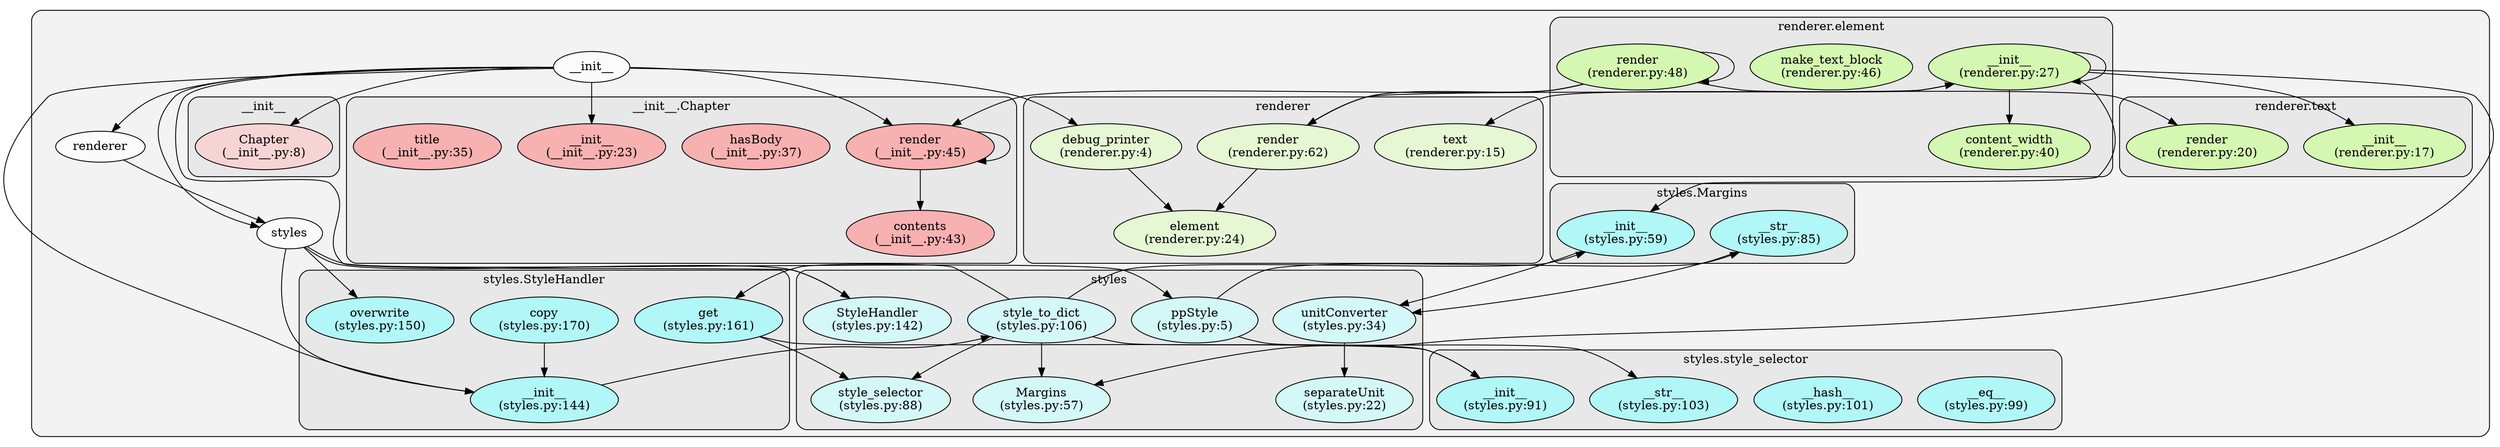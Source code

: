 digraph G {
    graph [rankdir=TB, clusterrank="local"];
    subgraph cluster_G {

        graph [style="filled,rounded",fillcolor="#80808018", label=""];
        __init__ [label="__init__", style="filled", fillcolor="#ffffffb2", fontcolor="#000000", group="0"];
        renderer [label="renderer", style="filled", fillcolor="#ffffffb2", fontcolor="#000000", group="1"];
        styles [label="styles", style="filled", fillcolor="#ffffffb2", fontcolor="#000000", group="2"];
        subgraph cluster___init__ {

            graph [style="filled,rounded",fillcolor="#80808018", label="__init__"];
            __init____Chapter [label="Chapter\n(__init__.py:8)", style="filled", fillcolor="#feccccb2", fontcolor="#000000", group="0"];
        }
        subgraph cluster___init____Chapter {

            graph [style="filled,rounded",fillcolor="#80808018", label="__init__.Chapter"];
            __init____Chapter____init__ [label="__init__\n(__init__.py:23)", style="filled", fillcolor="#ff9999b2", fontcolor="#000000", group="0"];
        }
        subgraph cluster___init____Chapter {

            graph [style="filled,rounded",fillcolor="#80808018", label="__init__.Chapter"];
            __init____Chapter__contents [label="contents\n(__init__.py:43)", style="filled", fillcolor="#ff9999b2", fontcolor="#000000", group="0"];
        }
        subgraph cluster___init____Chapter {

            graph [style="filled,rounded",fillcolor="#80808018", label="__init__.Chapter"];
            __init____Chapter__hasBody [label="hasBody\n(__init__.py:37)", style="filled", fillcolor="#ff9999b2", fontcolor="#000000", group="0"];
        }
        subgraph cluster___init____Chapter {

            graph [style="filled,rounded",fillcolor="#80808018", label="__init__.Chapter"];
            __init____Chapter__render [label="render\n(__init__.py:45)", style="filled", fillcolor="#ff9999b2", fontcolor="#000000", group="0"];
        }
        subgraph cluster___init____Chapter {

            graph [style="filled,rounded",fillcolor="#80808018", label="__init__.Chapter"];
            __init____Chapter__title [label="title\n(__init__.py:35)", style="filled", fillcolor="#ff9999b2", fontcolor="#000000", group="0"];
        }
        subgraph cluster_renderer {

            graph [style="filled,rounded",fillcolor="#80808018", label="renderer"];
            renderer__debug_printer [label="debug_printer\n(renderer.py:4)", style="filled", fillcolor="#e5feccb2", fontcolor="#000000", group="1"];
        }
        subgraph cluster_renderer {

            graph [style="filled,rounded",fillcolor="#80808018", label="renderer"];
            renderer__element [label="element\n(renderer.py:24)", style="filled", fillcolor="#e5feccb2", fontcolor="#000000", group="1"];
        }
        subgraph cluster_renderer {

            graph [style="filled,rounded",fillcolor="#80808018", label="renderer"];
            renderer__render [label="render\n(renderer.py:62)", style="filled", fillcolor="#e5feccb2", fontcolor="#000000", group="1"];
        }
        subgraph cluster_renderer {

            graph [style="filled,rounded",fillcolor="#80808018", label="renderer"];
            renderer__text [label="text\n(renderer.py:15)", style="filled", fillcolor="#e5feccb2", fontcolor="#000000", group="1"];
        }
        subgraph cluster_renderer__element {

            graph [style="filled,rounded",fillcolor="#80808018", label="renderer.element"];
            renderer__element____init__ [label="__init__\n(renderer.py:27)", style="filled", fillcolor="#ccff99b2", fontcolor="#000000", group="1"];
        }
        subgraph cluster_renderer__element {

            graph [style="filled,rounded",fillcolor="#80808018", label="renderer.element"];
            renderer__element__content_width [label="content_width\n(renderer.py:40)", style="filled", fillcolor="#ccff99b2", fontcolor="#000000", group="1"];
        }
        subgraph cluster_renderer__element {

            graph [style="filled,rounded",fillcolor="#80808018", label="renderer.element"];
            renderer__element__make_text_block [label="make_text_block\n(renderer.py:46)", style="filled", fillcolor="#ccff99b2", fontcolor="#000000", group="1"];
        }
        subgraph cluster_renderer__element {

            graph [style="filled,rounded",fillcolor="#80808018", label="renderer.element"];
            renderer__element__render [label="render\n(renderer.py:48)", style="filled", fillcolor="#ccff99b2", fontcolor="#000000", group="1"];
        }
        subgraph cluster_renderer__text {

            graph [style="filled,rounded",fillcolor="#80808018", label="renderer.text"];
            renderer__text____init__ [label="__init__\n(renderer.py:17)", style="filled", fillcolor="#ccff99b2", fontcolor="#000000", group="1"];
        }
        subgraph cluster_renderer__text {

            graph [style="filled,rounded",fillcolor="#80808018", label="renderer.text"];
            renderer__text__render [label="render\n(renderer.py:20)", style="filled", fillcolor="#ccff99b2", fontcolor="#000000", group="1"];
        }
        subgraph cluster_styles {

            graph [style="filled,rounded",fillcolor="#80808018", label="styles"];
            styles__Margins [label="Margins\n(styles.py:57)", style="filled", fillcolor="#ccfefeb2", fontcolor="#000000", group="2"];
        }
        subgraph cluster_styles {

            graph [style="filled,rounded",fillcolor="#80808018", label="styles"];
            styles__StyleHandler [label="StyleHandler\n(styles.py:142)", style="filled", fillcolor="#ccfefeb2", fontcolor="#000000", group="2"];
        }
        subgraph cluster_styles {

            graph [style="filled,rounded",fillcolor="#80808018", label="styles"];
            styles__ppStyle [label="ppStyle\n(styles.py:5)", style="filled", fillcolor="#ccfefeb2", fontcolor="#000000", group="2"];
        }
        subgraph cluster_styles {

            graph [style="filled,rounded",fillcolor="#80808018", label="styles"];
            styles__separateUnit [label="separateUnit\n(styles.py:22)", style="filled", fillcolor="#ccfefeb2", fontcolor="#000000", group="2"];
        }
        subgraph cluster_styles {

            graph [style="filled,rounded",fillcolor="#80808018", label="styles"];
            styles__style_selector [label="style_selector\n(styles.py:88)", style="filled", fillcolor="#ccfefeb2", fontcolor="#000000", group="2"];
        }
        subgraph cluster_styles {

            graph [style="filled,rounded",fillcolor="#80808018", label="styles"];
            styles__style_to_dict [label="style_to_dict\n(styles.py:106)", style="filled", fillcolor="#ccfefeb2", fontcolor="#000000", group="2"];
        }
        subgraph cluster_styles {

            graph [style="filled,rounded",fillcolor="#80808018", label="styles"];
            styles__unitConverter [label="unitConverter\n(styles.py:34)", style="filled", fillcolor="#ccfefeb2", fontcolor="#000000", group="2"];
        }
        subgraph cluster_styles__Margins {

            graph [style="filled,rounded",fillcolor="#80808018", label="styles.Margins"];
            styles__Margins____init__ [label="__init__\n(styles.py:59)", style="filled", fillcolor="#99feffb2", fontcolor="#000000", group="2"];
        }
        subgraph cluster_styles__Margins {

            graph [style="filled,rounded",fillcolor="#80808018", label="styles.Margins"];
            styles__Margins____str__ [label="__str__\n(styles.py:85)", style="filled", fillcolor="#99feffb2", fontcolor="#000000", group="2"];
        }
        subgraph cluster_styles__StyleHandler {

            graph [style="filled,rounded",fillcolor="#80808018", label="styles.StyleHandler"];
            styles__StyleHandler____init__ [label="__init__\n(styles.py:144)", style="filled", fillcolor="#99feffb2", fontcolor="#000000", group="2"];
        }
        subgraph cluster_styles__StyleHandler {

            graph [style="filled,rounded",fillcolor="#80808018", label="styles.StyleHandler"];
            styles__StyleHandler__copy [label="copy\n(styles.py:170)", style="filled", fillcolor="#99feffb2", fontcolor="#000000", group="2"];
        }
        subgraph cluster_styles__StyleHandler {

            graph [style="filled,rounded",fillcolor="#80808018", label="styles.StyleHandler"];
            styles__StyleHandler__get [label="get\n(styles.py:161)", style="filled", fillcolor="#99feffb2", fontcolor="#000000", group="2"];
        }
        subgraph cluster_styles__StyleHandler {

            graph [style="filled,rounded",fillcolor="#80808018", label="styles.StyleHandler"];
            styles__StyleHandler__overwrite [label="overwrite\n(styles.py:150)", style="filled", fillcolor="#99feffb2", fontcolor="#000000", group="2"];
        }
        subgraph cluster_styles__style_selector {

            graph [style="filled,rounded",fillcolor="#80808018", label="styles.style_selector"];
            styles__style_selector____eq__ [label="__eq__\n(styles.py:99)", style="filled", fillcolor="#99feffb2", fontcolor="#000000", group="2"];
        }
        subgraph cluster_styles__style_selector {

            graph [style="filled,rounded",fillcolor="#80808018", label="styles.style_selector"];
            styles__style_selector____hash__ [label="__hash__\n(styles.py:101)", style="filled", fillcolor="#99feffb2", fontcolor="#000000", group="2"];
        }
        subgraph cluster_styles__style_selector {

            graph [style="filled,rounded",fillcolor="#80808018", label="styles.style_selector"];
            styles__style_selector____init__ [label="__init__\n(styles.py:91)", style="filled", fillcolor="#99feffb2", fontcolor="#000000", group="2"];
        }
        subgraph cluster_styles__style_selector {

            graph [style="filled,rounded",fillcolor="#80808018", label="styles.style_selector"];
            styles__style_selector____str__ [label="__str__\n(styles.py:103)", style="filled", fillcolor="#99feffb2", fontcolor="#000000", group="2"];
        }
    }
        renderer -> styles [style="solid", color="#000000"];
        renderer__debug_printer -> renderer__element [style="solid", color="#000000"];
        renderer__element____init__ -> renderer__element____init__ [style="solid", color="#000000"];
        renderer__element____init__ -> styles__Margins____init__ [style="solid", color="#000000"];
        renderer__element____init__ -> renderer__element__content_width [style="solid", color="#000000"];
        renderer__element____init__ -> styles__Margins [style="solid", color="#000000"];
        renderer__element____init__ -> renderer__text [style="solid", color="#000000"];
        renderer__element____init__ -> renderer__text____init__ [style="solid", color="#000000"];
        renderer__element__render -> renderer__render [style="solid", color="#000000"];
        renderer__element__render -> renderer__element__render [style="solid", color="#000000"];
        renderer__element__render -> __init____Chapter__render [style="solid", color="#000000"];
        renderer__element__render -> renderer__text__render [style="solid", color="#000000"];
        renderer__render -> renderer__element____init__ [style="solid", color="#000000"];
        renderer__render -> renderer__element [style="solid", color="#000000"];
        styles -> styles__StyleHandler [style="solid", color="#000000"];
        styles -> styles__StyleHandler____init__ [style="solid", color="#000000"];
        styles -> styles__StyleHandler__overwrite [style="solid", color="#000000"];
        styles -> styles__ppStyle [style="solid", color="#000000"];
        styles__ppStyle -> styles__Margins____str__ [style="solid", color="#000000"];
        styles__ppStyle -> styles__style_selector____str__ [style="solid", color="#000000"];
        styles__unitConverter -> styles__separateUnit [style="solid", color="#000000"];
        styles__Margins____init__ -> styles__unitConverter [style="solid", color="#000000"];
        styles__Margins____str__ -> styles__unitConverter [style="solid", color="#000000"];
        styles__style_to_dict -> styles__style_selector [style="solid", color="#000000"];
        styles__style_to_dict -> styles__Margins____init__ [style="solid", color="#000000"];
        styles__style_to_dict -> styles__Margins [style="solid", color="#000000"];
        styles__style_to_dict -> styles__StyleHandler__get [style="solid", color="#000000"];
        styles__style_to_dict -> styles__style_selector____init__ [style="solid", color="#000000"];
        styles__StyleHandler____init__ -> styles__style_to_dict [style="solid", color="#000000"];
        styles__StyleHandler__get -> styles__style_selector [style="solid", color="#000000"];
        styles__StyleHandler__get -> styles__style_selector____init__ [style="solid", color="#000000"];
        styles__StyleHandler__copy -> styles__StyleHandler____init__ [style="solid", color="#000000"];
        __init__ -> styles__StyleHandler [style="solid", color="#000000"];
        __init__ -> styles__StyleHandler____init__ [style="solid", color="#000000"];
        __init__ -> renderer [style="solid", color="#000000"];
        __init__ -> __init____Chapter [style="solid", color="#000000"];
        __init__ -> styles [style="solid", color="#000000"];
        __init__ -> __init____Chapter____init__ [style="solid", color="#000000"];
        __init__ -> renderer__debug_printer [style="solid", color="#000000"];
        __init__ -> __init____Chapter__render [style="solid", color="#000000"];
        __init____Chapter__render -> __init____Chapter__contents [style="solid", color="#000000"];
        __init____Chapter__render -> __init____Chapter__render [style="solid", color="#000000"];
    }
